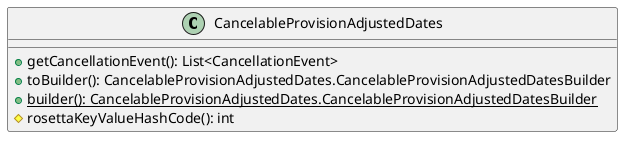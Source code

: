 @startuml

    class CancelableProvisionAdjustedDates [[CancelableProvisionAdjustedDates.html]] {
        +getCancellationEvent(): List<CancellationEvent>
        +toBuilder(): CancelableProvisionAdjustedDates.CancelableProvisionAdjustedDatesBuilder
        {static} +builder(): CancelableProvisionAdjustedDates.CancelableProvisionAdjustedDatesBuilder
        #rosettaKeyValueHashCode(): int
    }

@enduml
